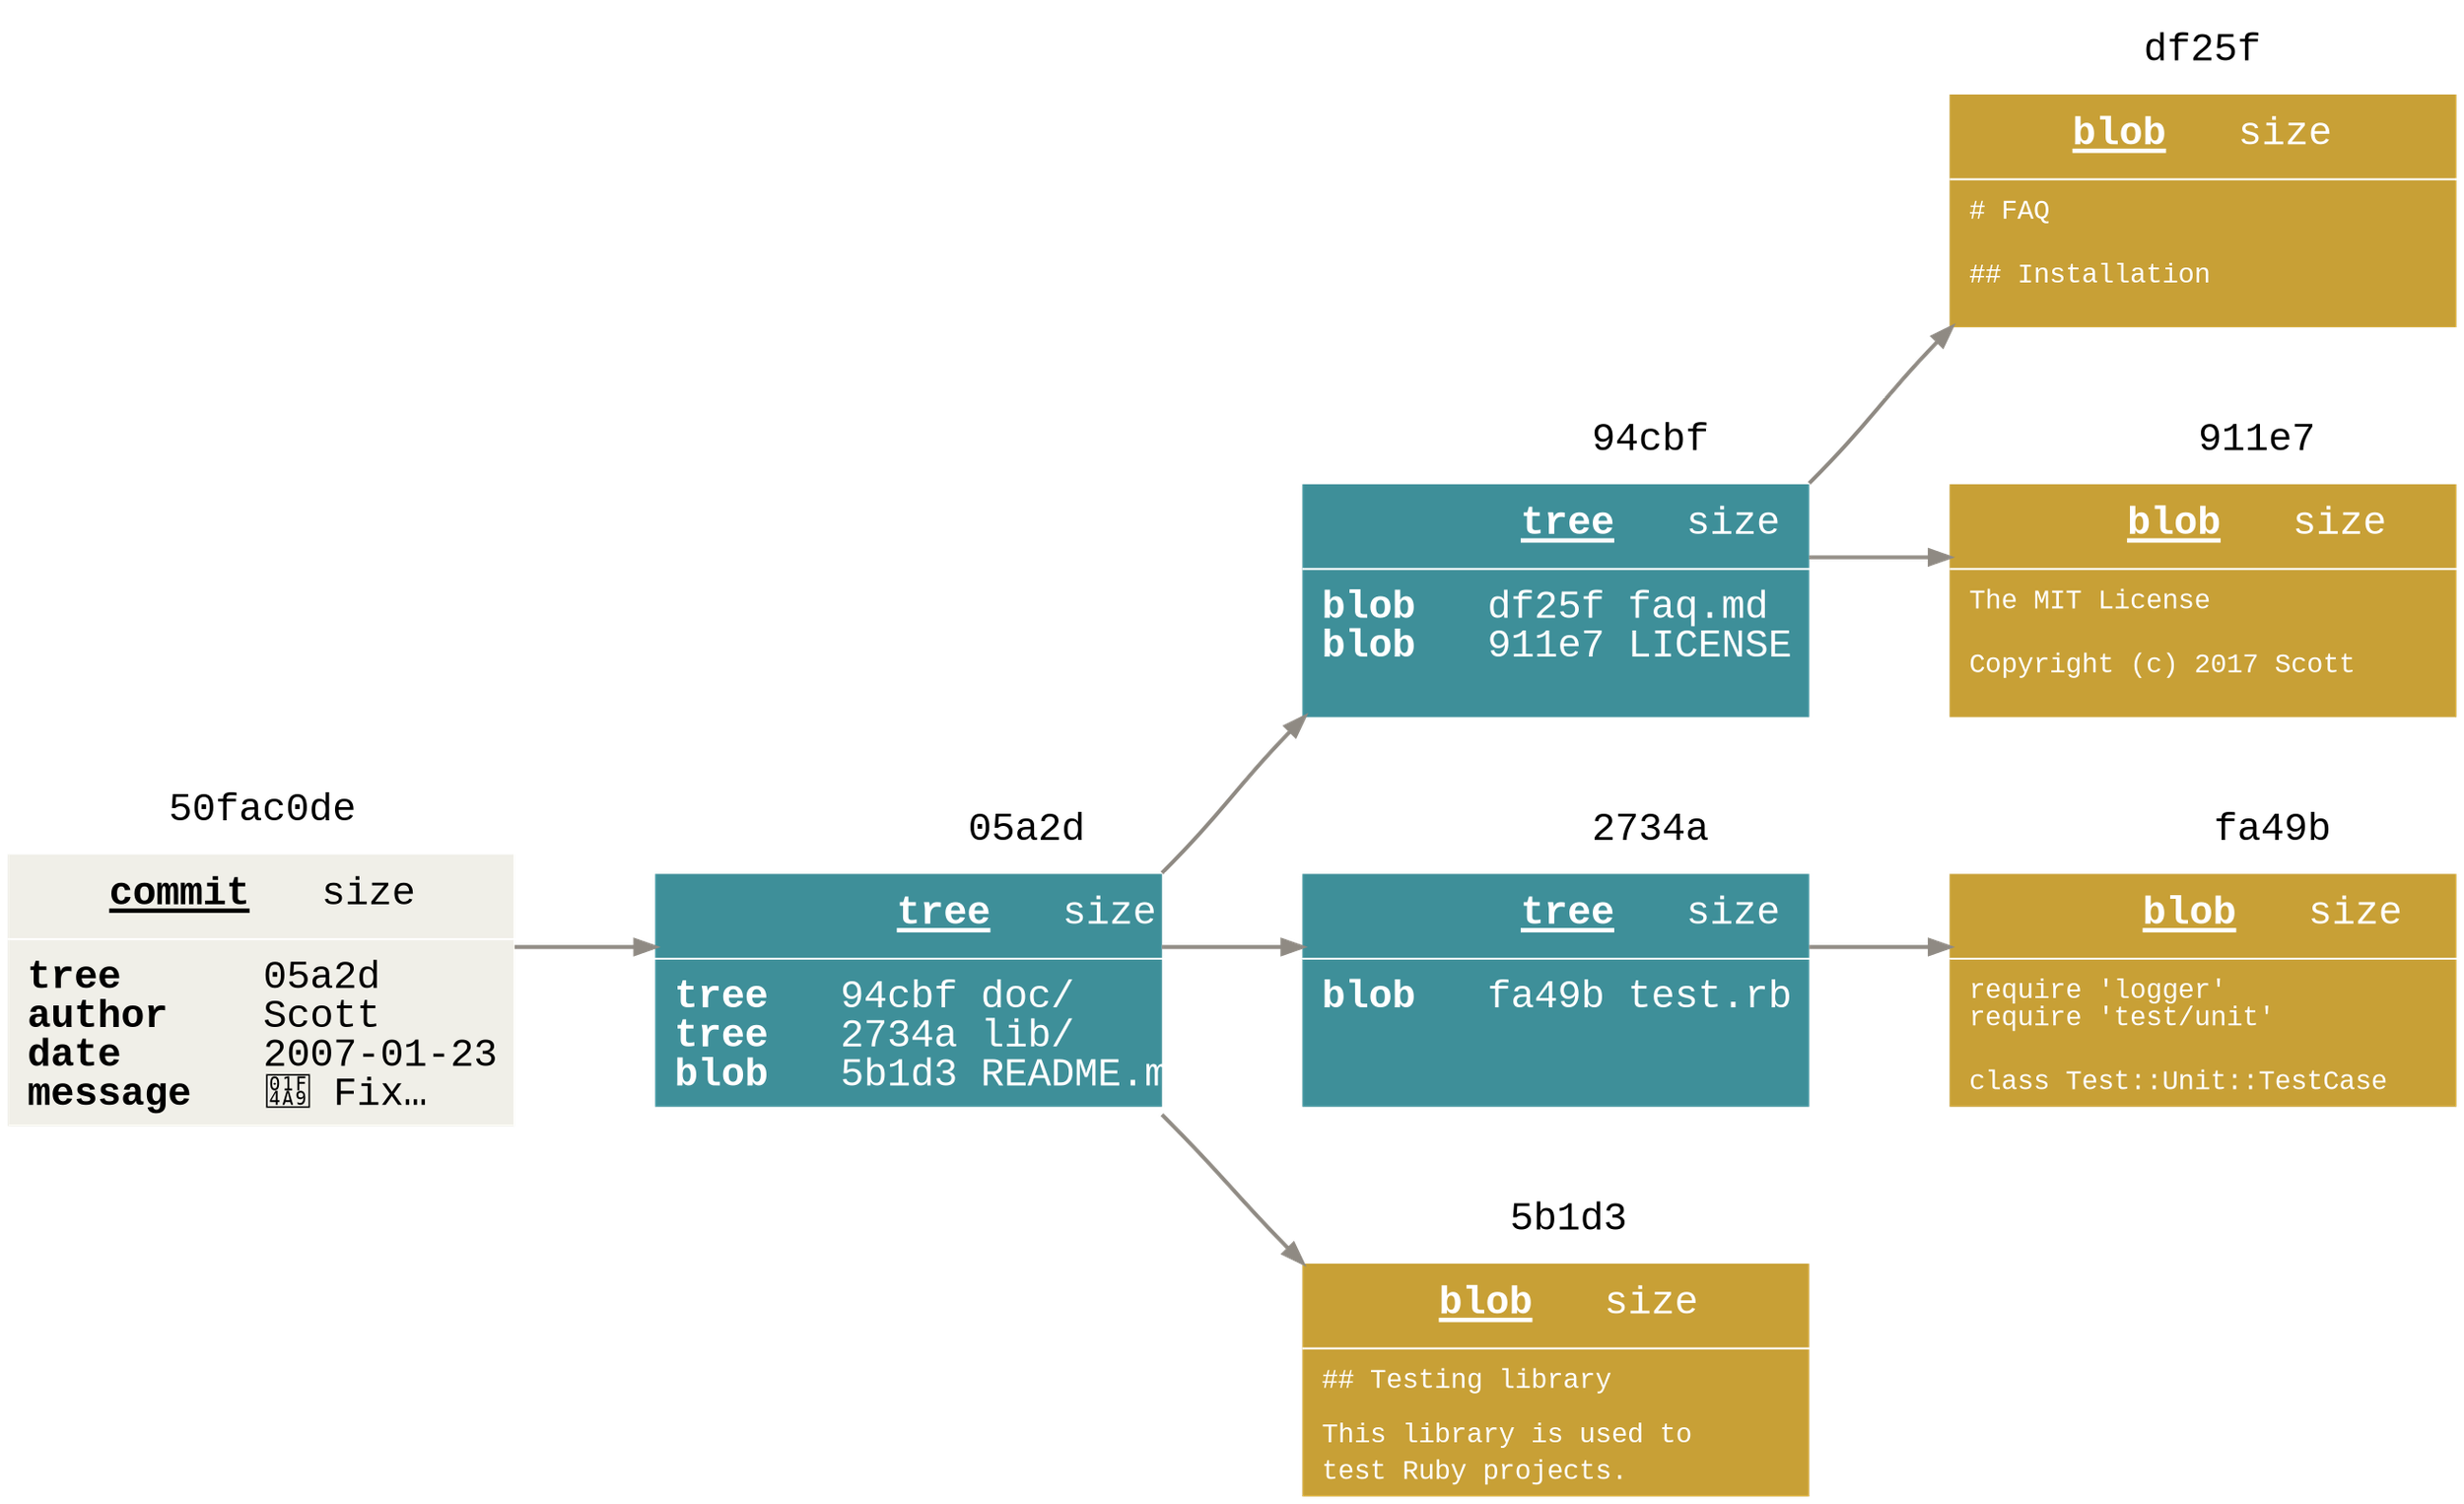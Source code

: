 digraph Git {
  bgcolor="transparent"

  rankdir=LR
  ranksep=1
  nodesep=.5

  edge [color="#8f8a83"
        penwidth=2
        dir="forward"]
  node [shape=box
        fontname="Menlo, Monaco, Consolas, Lucida Console, Courier New, monospace"
        fontsize=20
        margin="0,0"
        penwidth=0]

  node [fontcolor="#000000"
        fillcolor="transparent"]
  commit [label=<
    <table cellspacing="0"
           cellpadding="10"
           color="white"
           border="0"
           bgcolor="#f0efe8"
           fixedsize="true"
           width="260"
           height="184">
      <tr>
        <td border="1"
            width="260"
            bgcolor="white"><font color="black">50fac0de</font></td>
      </tr>
      <tr>
        <td border="1"
            sides="b"><u><b>commit</b></u>   size</td>
      </tr>
      <tr>
        <td align="left"
            balign="left"><b>tree</b>      05a2d<br />
<b>author</b>    Scott<br />
<b>date </b>     2007-01-23<br />
<b>message  </b> 💩 Fix…</td>
      </tr>
    </table>
    >]

  node [fontcolor="#ffffff"
        fillcolor="transparent"]
  root_tree [label=<
    <table cellspacing="0"
           cellpadding="10"
           color="white"
           border="0"
           bgcolor="#3e8f99"
           fixedsize="true"
           width="260"
           height="164">
      <tr>
        <td border="1"
            width="260"
            bgcolor="white"><font color="black">05a2d</font></td>
      </tr>
      <tr>
        <td border="1"
            sides="b"
            port="port_n"><u><b>tree</b></u>   size</td>
      </tr>
      <tr>
        <td align="left"
            balign="left"
            port="port_s"><b>tree</b>   94cbf doc/<br />
<b>tree</b>   2734a lib/<br />
<b>blob</b>   5b1d3 README.md
        </td>
      </tr>
    </table>
    >]

  lib_tree [label=<
    <table cellspacing="0"
           cellpadding="10"
           color="white"
           border="0"
           bgcolor="#3e8f99"
           fixedsize="true"
           width="260"
           height="164">
      <tr>
        <td border="1"
            width="260"
            bgcolor="white"><font color="black">2734a</font></td>
      </tr>
      <tr>
        <td border="1"
            sides="b"><u><b>tree</b></u>   size</td>
      </tr>
      <tr>
        <td align="left"
            balign="left"><b>blob</b>   fa49b test.rb
        </td>
      </tr>
    </table>
    >]

  doc_tree [label=<
    <table cellspacing="0"
           cellpadding="10"
           color="white"
           border="0"
           bgcolor="#3e8f99"
           fixedsize="true"
           width="260"
           height="164">
      <tr>
        <td border="1"
            width="260"
            bgcolor="white"><font color="black">94cbf</font></td>
      </tr>
      <tr>
        <td border="1"
            sides="b"
            port="port_n"><u><b>tree</b></u>   size</td>
      </tr>
      <tr>
        <td align="left"
            balign="left"><b>blob</b>   df25f faq.md<br />
<b>blob</b>   911e7 LICENSE
        </td>
      </tr>
    </table>
    >]

  node [fontcolor="#ffffff"
        fillcolor="transparent"]
  readme_blob [label=<
    <table cellspacing="0"
           cellpadding="10"
           color="white"
           border="0"
           bgcolor="#c8a036"
           fixedsize="true"
           width="260"
           height="164">
      <tr>
        <td border="1"
            width="260"
            bgcolor="white"><font color="black">5b1d3</font></td>
      </tr>
      <tr>
        <td border="1"
            sides="b"
            port="port"><b><u>blob</u></b>   size</td>
      </tr>
      <tr>
        <td align="left"
            balign="left"><font point-size="14">## Testing library<br />
<br />
This library is used to<br />
test Ruby projects.</font>
        </td>
      </tr>
    </table>
    >]

  license_blob [label=<
    <table cellspacing="0"
           cellpadding="10"
           color="white"
           border="0"
           bgcolor="#c8a036"
           fixedsize="true"
           width="260"
           height="164">
      <tr>
        <td border="1"
            width="260"
            bgcolor="white"><font color="black">911e7</font></td>
      </tr>
      <tr>
        <td border="1"
            sides="b"><b><u>blob</u></b>   size</td>
      </tr>
      <tr>
        <td align="left"
            balign="left"><font point-size="14">The MIT License<br />
<br />
Copyright (c) 2017 Scott</font>
        </td>
      </tr>
    </table>
    >]

  testrb_blob [label=<
    <table cellspacing="0"
           cellpadding="10"
           color="white"
           border="0"
           bgcolor="#c8a036"
           fixedsize="true"
           width="260"
           height="164">
      <tr>
        <td border="1"
            width="260"
            bgcolor="white"><font color="black">fa49b</font></td>
      </tr>
      <tr>
        <td border="1"
            sides="b"
            port="port"><b><u>blob</u></b>   size</td>
      </tr>
      <tr>
        <td align="left"
            balign="left"><font point-size="14">require 'logger'<br />
require 'test/unit'<br />
<br />
class Test::Unit::TestCase</font>
        </td>
      </tr>
    </table>
    >]

  faq_blob [label=<
    <table cellspacing="0"
           cellpadding="10"
           color="white"
           border="0"
           bgcolor="#c8a036"
           fixedsize="true"
           width="260"
           height="164">
      <tr>
        <td border="1"
            width="260"
            bgcolor="white"><font color="black">df25f</font></td>
      </tr>
      <tr>
        <td border="1"
            sides="b"
            port="port"><b><u>blob</u></b>   size</td>
      </tr>
      <tr>
        <td align="left"
            balign="left"><font point-size="14"># FAQ<br />
<br />
## Installation</font>
        </td>
      </tr>
    </table>
    >]

  commit -> root_tree

  root_tree:port_n:ne -> doc_tree:sw
  root_tree:e -> lib_tree
  root_tree:port_s:se -> readme_blob:port:nw

  doc_tree:port_n:ne -> faq_blob:sw
  doc_tree:e -> license_blob

  lib_tree:e -> testrb_blob
}
